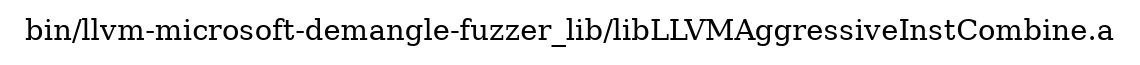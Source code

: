 digraph "bin/llvm-microsoft-demangle-fuzzer_lib/libLLVMAggressiveInstCombine.a" {
	label="bin/llvm-microsoft-demangle-fuzzer_lib/libLLVMAggressiveInstCombine.a";
	rankdir=LR;

}
